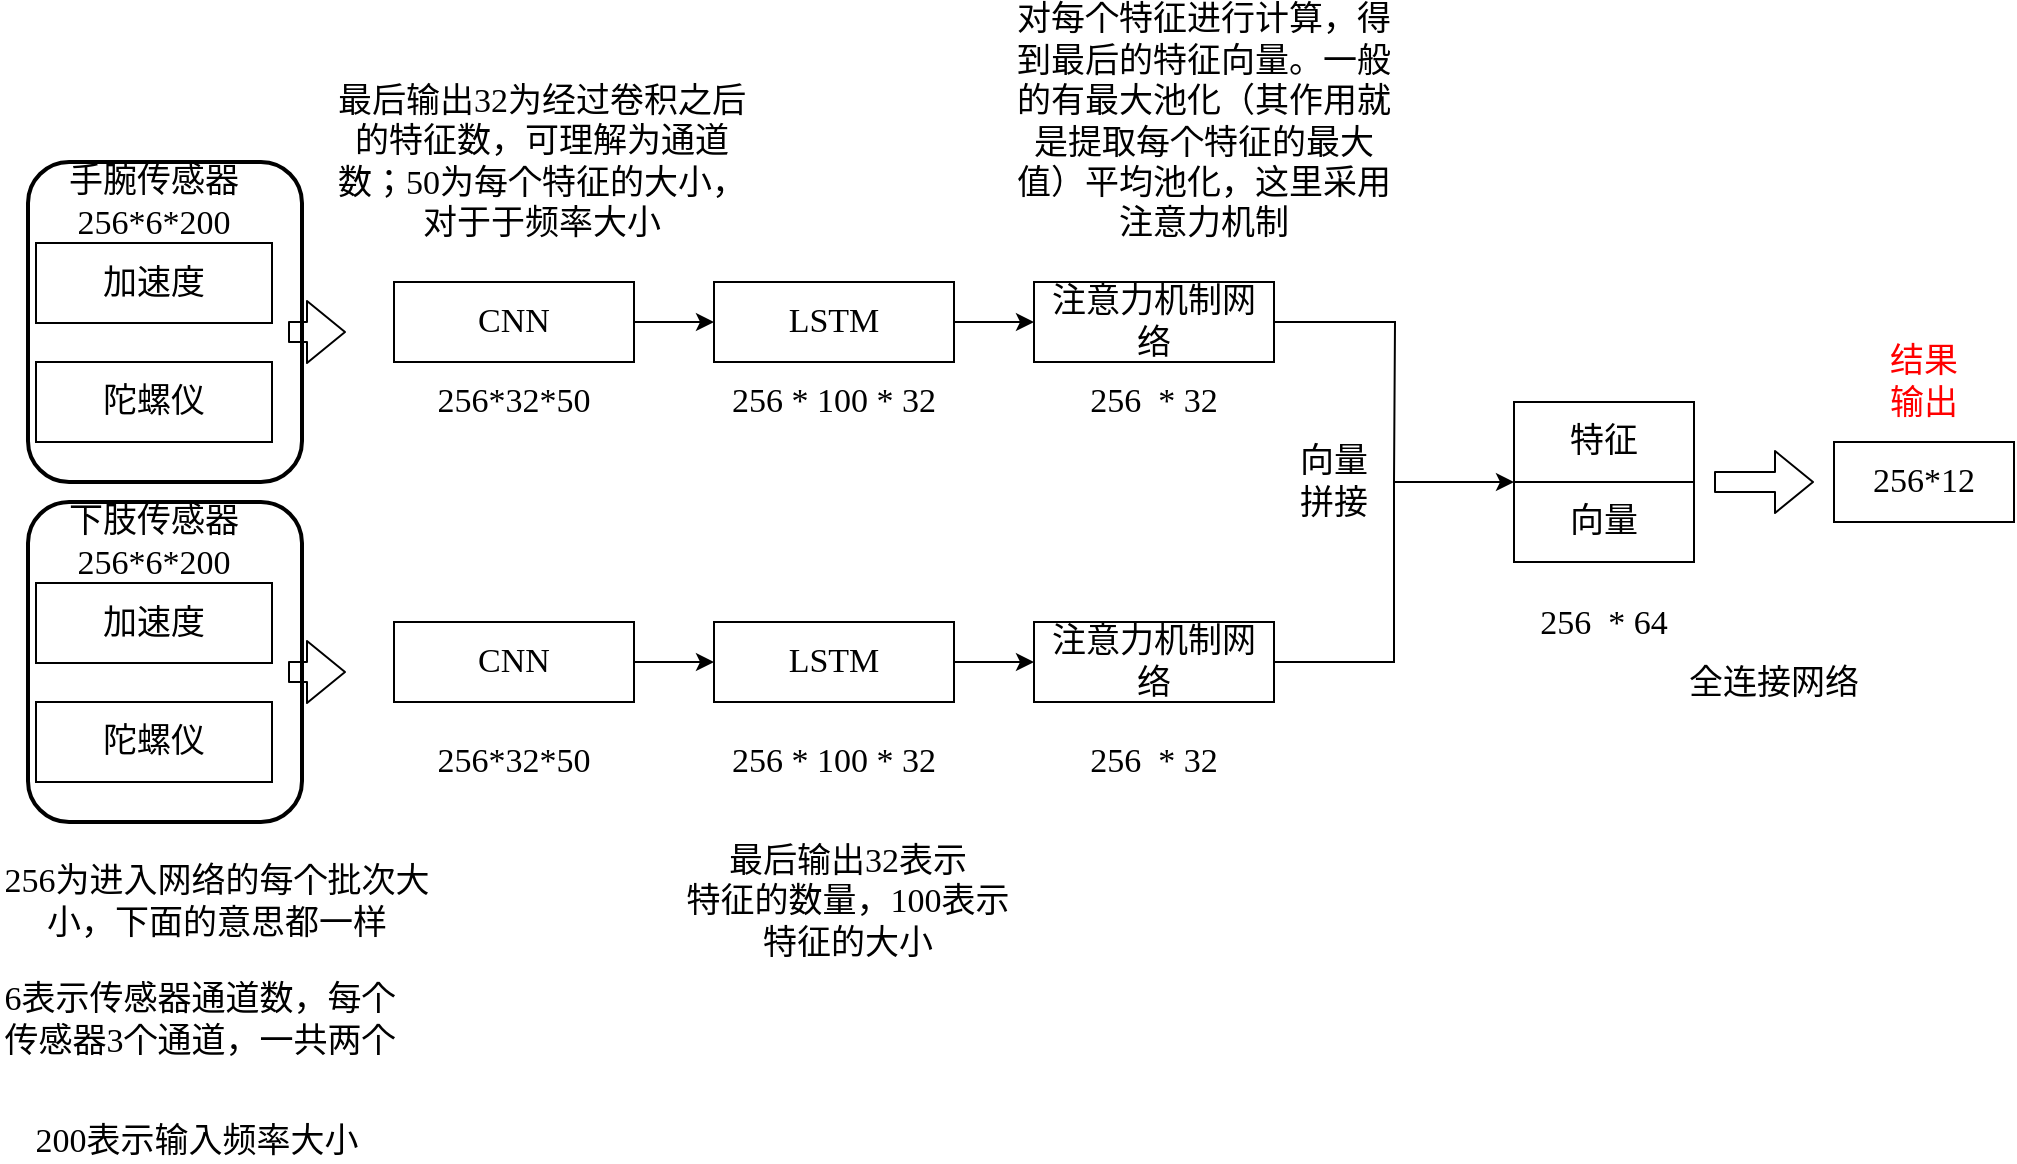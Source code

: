 <mxfile version="12.7.4" type="github">
  <diagram id="5K-epfPXK-ZtKyxg3BmA" name="Page-1">
    <mxGraphModel dx="1019" dy="519" grid="1" gridSize="10" guides="1" tooltips="1" connect="1" arrows="1" fold="1" page="1" pageScale="1" pageWidth="827" pageHeight="1169" math="0" shadow="0">
      <root>
        <mxCell id="0" />
        <mxCell id="1" parent="0" />
        <mxCell id="Sw5dev0Mnj_cI2s5RTNf-1" value="" style="rounded=1;whiteSpace=wrap;html=1;fillColor=none;fontFamily=Times New Roman;strokeColor=#000000;strokeWidth=2;fontSize=17;" vertex="1" parent="1">
          <mxGeometry x="47" y="750" width="137" height="160" as="geometry" />
        </mxCell>
        <mxCell id="Sw5dev0Mnj_cI2s5RTNf-20" value="" style="edgeStyle=orthogonalEdgeStyle;rounded=0;orthogonalLoop=1;jettySize=auto;html=1;fontFamily=Times New Roman;fontSize=17;" edge="1" parent="1" source="Sw5dev0Mnj_cI2s5RTNf-2" target="Sw5dev0Mnj_cI2s5RTNf-18">
          <mxGeometry relative="1" as="geometry" />
        </mxCell>
        <mxCell id="Sw5dev0Mnj_cI2s5RTNf-2" value="&lt;font style=&quot;vertical-align: inherit; font-size: 17px;&quot;&gt;&lt;font style=&quot;vertical-align: inherit; font-size: 17px;&quot;&gt;CNN&lt;/font&gt;&lt;/font&gt;" style="rounded=0;whiteSpace=wrap;html=1;fillColor=none;fontSize=17;fontFamily=Times New Roman;strokeColor=#000000;" vertex="1" parent="1">
          <mxGeometry x="230" y="810" width="120" height="40" as="geometry" />
        </mxCell>
        <mxCell id="Sw5dev0Mnj_cI2s5RTNf-3" value="&lt;font style=&quot;vertical-align: inherit; font-size: 17px;&quot;&gt;&lt;font style=&quot;vertical-align: inherit; font-size: 17px;&quot;&gt;加速度&lt;/font&gt;&lt;/font&gt;" style="rounded=0;whiteSpace=wrap;html=1;fillColor=none;fontSize=17;fontFamily=Times New Roman;strokeColor=#000000;" vertex="1" parent="1">
          <mxGeometry x="51" y="790.5" width="118" height="40" as="geometry" />
        </mxCell>
        <mxCell id="Sw5dev0Mnj_cI2s5RTNf-4" value="&lt;font style=&quot;vertical-align: inherit; font-size: 17px;&quot;&gt;&lt;font style=&quot;vertical-align: inherit; font-size: 17px;&quot;&gt;陀螺仪&lt;/font&gt;&lt;/font&gt;" style="rounded=0;whiteSpace=wrap;html=1;fillColor=none;fontSize=17;fontFamily=Times New Roman;strokeColor=#000000;" vertex="1" parent="1">
          <mxGeometry x="51" y="850" width="118" height="40" as="geometry" />
        </mxCell>
        <mxCell id="Sw5dev0Mnj_cI2s5RTNf-7" value="&lt;font style=&quot;vertical-align: inherit; font-size: 17px;&quot;&gt;&lt;font style=&quot;vertical-align: inherit; font-size: 17px;&quot;&gt;&lt;font style=&quot;vertical-align: inherit; font-size: 17px;&quot;&gt;&lt;font style=&quot;vertical-align: inherit; font-size: 17px;&quot;&gt;手腕传感器&lt;br style=&quot;font-size: 17px;&quot;&gt;256*6*200&lt;br style=&quot;font-size: 17px;&quot;&gt;&lt;/font&gt;&lt;/font&gt;&lt;/font&gt;&lt;/font&gt;" style="text;html=1;strokeColor=none;fillColor=none;align=center;verticalAlign=middle;whiteSpace=wrap;rounded=0;fontFamily=Times New Roman;fontSize=17;" vertex="1" parent="1">
          <mxGeometry x="60" y="760" width="100" height="20" as="geometry" />
        </mxCell>
        <mxCell id="Sw5dev0Mnj_cI2s5RTNf-11" value="" style="shape=flexArrow;endArrow=classic;html=1;fontFamily=Times New Roman;fontSize=17;" edge="1" parent="1">
          <mxGeometry width="50" height="50" relative="1" as="geometry">
            <mxPoint x="177.0" y="835" as="sourcePoint" />
            <mxPoint x="206" y="835" as="targetPoint" />
          </mxGeometry>
        </mxCell>
        <mxCell id="Sw5dev0Mnj_cI2s5RTNf-12" value="" style="rounded=1;whiteSpace=wrap;html=1;fillColor=none;fontFamily=Times New Roman;strokeColor=#000000;strokeWidth=2;fontSize=17;" vertex="1" parent="1">
          <mxGeometry x="47" y="920" width="137" height="160" as="geometry" />
        </mxCell>
        <mxCell id="Sw5dev0Mnj_cI2s5RTNf-13" value="&lt;font style=&quot;vertical-align: inherit; font-size: 17px;&quot;&gt;&lt;font style=&quot;vertical-align: inherit; font-size: 17px;&quot;&gt;加速度&lt;/font&gt;&lt;/font&gt;" style="rounded=0;whiteSpace=wrap;html=1;fillColor=none;fontSize=17;fontFamily=Times New Roman;strokeColor=#000000;" vertex="1" parent="1">
          <mxGeometry x="51" y="960.5" width="118" height="40" as="geometry" />
        </mxCell>
        <mxCell id="Sw5dev0Mnj_cI2s5RTNf-14" value="&lt;font style=&quot;vertical-align: inherit; font-size: 17px;&quot;&gt;&lt;font style=&quot;vertical-align: inherit; font-size: 17px;&quot;&gt;陀螺仪&lt;/font&gt;&lt;/font&gt;" style="rounded=0;whiteSpace=wrap;html=1;fillColor=none;fontSize=17;fontFamily=Times New Roman;strokeColor=#000000;" vertex="1" parent="1">
          <mxGeometry x="51" y="1020" width="118" height="40" as="geometry" />
        </mxCell>
        <mxCell id="Sw5dev0Mnj_cI2s5RTNf-15" value="&lt;font style=&quot;vertical-align: inherit; font-size: 17px;&quot;&gt;&lt;font style=&quot;vertical-align: inherit; font-size: 17px;&quot;&gt;&lt;font style=&quot;vertical-align: inherit; font-size: 17px;&quot;&gt;&lt;font style=&quot;vertical-align: inherit; font-size: 17px;&quot;&gt;&lt;font style=&quot;vertical-align: inherit; font-size: 17px;&quot;&gt;&lt;font style=&quot;vertical-align: inherit; font-size: 17px;&quot;&gt;下肢传感器&lt;br style=&quot;font-size: 17px;&quot;&gt;256*6*200&lt;br style=&quot;font-size: 17px;&quot;&gt;&lt;/font&gt;&lt;/font&gt;&lt;/font&gt;&lt;/font&gt;&lt;/font&gt;&lt;/font&gt;" style="text;html=1;strokeColor=none;fillColor=none;align=center;verticalAlign=middle;whiteSpace=wrap;rounded=0;fontFamily=Times New Roman;fontSize=17;" vertex="1" parent="1">
          <mxGeometry x="60" y="930" width="100" height="20" as="geometry" />
        </mxCell>
        <mxCell id="Sw5dev0Mnj_cI2s5RTNf-16" value="" style="shape=flexArrow;endArrow=classic;html=1;fontFamily=Times New Roman;fontSize=17;" edge="1" parent="1">
          <mxGeometry width="50" height="50" relative="1" as="geometry">
            <mxPoint x="177.0" y="1005" as="sourcePoint" />
            <mxPoint x="206" y="1005" as="targetPoint" />
          </mxGeometry>
        </mxCell>
        <mxCell id="Sw5dev0Mnj_cI2s5RTNf-21" value="" style="edgeStyle=orthogonalEdgeStyle;rounded=0;orthogonalLoop=1;jettySize=auto;html=1;fontFamily=Times New Roman;fontSize=17;" edge="1" parent="1" source="Sw5dev0Mnj_cI2s5RTNf-17" target="Sw5dev0Mnj_cI2s5RTNf-19">
          <mxGeometry relative="1" as="geometry" />
        </mxCell>
        <mxCell id="Sw5dev0Mnj_cI2s5RTNf-17" value="&lt;font style=&quot;vertical-align: inherit; font-size: 17px;&quot;&gt;&lt;font style=&quot;vertical-align: inherit; font-size: 17px;&quot;&gt;CNN&lt;/font&gt;&lt;/font&gt;" style="rounded=0;whiteSpace=wrap;html=1;fillColor=none;fontSize=17;fontFamily=Times New Roman;strokeColor=#000000;" vertex="1" parent="1">
          <mxGeometry x="230" y="980" width="120" height="40" as="geometry" />
        </mxCell>
        <mxCell id="Sw5dev0Mnj_cI2s5RTNf-23" value="" style="edgeStyle=orthogonalEdgeStyle;rounded=0;orthogonalLoop=1;jettySize=auto;html=1;fontFamily=Times New Roman;fontSize=17;" edge="1" parent="1" source="Sw5dev0Mnj_cI2s5RTNf-18" target="Sw5dev0Mnj_cI2s5RTNf-22">
          <mxGeometry relative="1" as="geometry" />
        </mxCell>
        <mxCell id="Sw5dev0Mnj_cI2s5RTNf-18" value="&lt;font style=&quot;vertical-align: inherit; font-size: 17px;&quot;&gt;&lt;font style=&quot;vertical-align: inherit; font-size: 17px;&quot;&gt;&lt;font style=&quot;vertical-align: inherit; font-size: 17px;&quot;&gt;&lt;font style=&quot;vertical-align: inherit; font-size: 17px;&quot;&gt;LSTM&lt;/font&gt;&lt;/font&gt;&lt;/font&gt;&lt;/font&gt;" style="rounded=0;whiteSpace=wrap;html=1;fillColor=none;fontSize=17;fontFamily=Times New Roman;strokeColor=#000000;" vertex="1" parent="1">
          <mxGeometry x="390" y="810" width="120" height="40" as="geometry" />
        </mxCell>
        <mxCell id="Sw5dev0Mnj_cI2s5RTNf-44" value="" style="edgeStyle=orthogonalEdgeStyle;rounded=0;orthogonalLoop=1;jettySize=auto;html=1;startArrow=none;startFill=0;strokeColor=#000000;endArrow=none;endFill=0;fontFamily=Times New Roman;fontSize=17;" edge="1" parent="1" source="Sw5dev0Mnj_cI2s5RTNf-22">
          <mxGeometry relative="1" as="geometry">
            <mxPoint x="730" y="910" as="targetPoint" />
          </mxGeometry>
        </mxCell>
        <mxCell id="Sw5dev0Mnj_cI2s5RTNf-22" value="&lt;font style=&quot;vertical-align: inherit; font-size: 17px;&quot;&gt;&lt;font style=&quot;vertical-align: inherit; font-size: 17px;&quot;&gt;&lt;font style=&quot;vertical-align: inherit; font-size: 17px;&quot;&gt;&lt;font style=&quot;vertical-align: inherit; font-size: 17px;&quot;&gt;&lt;font style=&quot;vertical-align: inherit; font-size: 17px;&quot;&gt;&lt;font style=&quot;vertical-align: inherit; font-size: 17px;&quot;&gt;注意力机制网络&lt;/font&gt;&lt;/font&gt;&lt;/font&gt;&lt;/font&gt;&lt;/font&gt;&lt;/font&gt;" style="rounded=0;whiteSpace=wrap;html=1;fillColor=none;fontSize=17;fontFamily=Times New Roman;strokeColor=#000000;" vertex="1" parent="1">
          <mxGeometry x="550" y="810" width="120" height="40" as="geometry" />
        </mxCell>
        <mxCell id="Sw5dev0Mnj_cI2s5RTNf-43" value="&lt;font style=&quot;vertical-align: inherit; font-size: 17px;&quot;&gt;&lt;font style=&quot;vertical-align: inherit; font-size: 17px;&quot;&gt;特征&lt;br style=&quot;font-size: 17px;&quot;&gt;&lt;/font&gt;&lt;/font&gt;" style="rounded=0;whiteSpace=wrap;html=1;fillColor=none;fontSize=17;fontFamily=Times New Roman;strokeColor=#000000;" vertex="1" parent="1">
          <mxGeometry x="790" y="870" width="90" height="40" as="geometry" />
        </mxCell>
        <mxCell id="Sw5dev0Mnj_cI2s5RTNf-25" value="" style="edgeStyle=orthogonalEdgeStyle;rounded=0;orthogonalLoop=1;jettySize=auto;html=1;fontFamily=Times New Roman;fontSize=17;" edge="1" parent="1" source="Sw5dev0Mnj_cI2s5RTNf-19" target="Sw5dev0Mnj_cI2s5RTNf-24">
          <mxGeometry relative="1" as="geometry" />
        </mxCell>
        <mxCell id="Sw5dev0Mnj_cI2s5RTNf-19" value="&lt;font style=&quot;vertical-align: inherit; font-size: 17px;&quot;&gt;&lt;font style=&quot;vertical-align: inherit; font-size: 17px;&quot;&gt;&lt;font style=&quot;vertical-align: inherit; font-size: 17px;&quot;&gt;&lt;font style=&quot;vertical-align: inherit; font-size: 17px;&quot;&gt;LSTM&lt;/font&gt;&lt;/font&gt;&lt;/font&gt;&lt;/font&gt;" style="rounded=0;whiteSpace=wrap;html=1;fillColor=none;fontSize=17;fontFamily=Times New Roman;strokeColor=#000000;" vertex="1" parent="1">
          <mxGeometry x="390" y="980" width="120" height="40" as="geometry" />
        </mxCell>
        <mxCell id="Sw5dev0Mnj_cI2s5RTNf-34" value="" style="edgeStyle=orthogonalEdgeStyle;rounded=0;orthogonalLoop=1;jettySize=auto;html=1;entryX=0;entryY=0;entryDx=0;entryDy=0;fontFamily=Times New Roman;fontSize=17;" edge="1" parent="1" source="Sw5dev0Mnj_cI2s5RTNf-24" target="Sw5dev0Mnj_cI2s5RTNf-33">
          <mxGeometry relative="1" as="geometry">
            <Array as="points">
              <mxPoint x="730" y="1000" />
              <mxPoint x="730" y="910" />
            </Array>
          </mxGeometry>
        </mxCell>
        <mxCell id="Sw5dev0Mnj_cI2s5RTNf-24" value="&lt;font style=&quot;vertical-align: inherit; font-size: 17px;&quot;&gt;&lt;font style=&quot;vertical-align: inherit; font-size: 17px;&quot;&gt;&lt;font style=&quot;vertical-align: inherit; font-size: 17px;&quot;&gt;&lt;font style=&quot;vertical-align: inherit; font-size: 17px;&quot;&gt;&lt;font style=&quot;vertical-align: inherit; font-size: 17px;&quot;&gt;&lt;font style=&quot;vertical-align: inherit; font-size: 17px;&quot;&gt;注意力机制网络&lt;/font&gt;&lt;/font&gt;&lt;/font&gt;&lt;/font&gt;&lt;/font&gt;&lt;/font&gt;" style="rounded=0;whiteSpace=wrap;html=1;fillColor=none;fontSize=17;fontFamily=Times New Roman;strokeColor=#000000;" vertex="1" parent="1">
          <mxGeometry x="550" y="980" width="120" height="40" as="geometry" />
        </mxCell>
        <mxCell id="Sw5dev0Mnj_cI2s5RTNf-33" value="向量" style="rounded=0;whiteSpace=wrap;html=1;fillColor=none;fontSize=17;fontFamily=Times New Roman;strokeColor=#000000;" vertex="1" parent="1">
          <mxGeometry x="790" y="910" width="90" height="40" as="geometry" />
        </mxCell>
        <mxCell id="Sw5dev0Mnj_cI2s5RTNf-26" value="&lt;font style=&quot;vertical-align: inherit; font-size: 17px;&quot;&gt;&lt;font style=&quot;vertical-align: inherit; font-size: 17px;&quot;&gt;256*32*50&lt;/font&gt;&lt;/font&gt;" style="text;html=1;strokeColor=none;fillColor=none;align=center;verticalAlign=middle;whiteSpace=wrap;rounded=0;fontFamily=Times New Roman;fontSize=17;" vertex="1" parent="1">
          <mxGeometry x="270" y="860" width="40" height="20" as="geometry" />
        </mxCell>
        <mxCell id="Sw5dev0Mnj_cI2s5RTNf-27" value="&lt;font style=&quot;vertical-align: inherit; font-size: 17px;&quot;&gt;&lt;font style=&quot;vertical-align: inherit; font-size: 17px;&quot;&gt;256*32*50&lt;/font&gt;&lt;/font&gt;" style="text;html=1;strokeColor=none;fillColor=none;align=center;verticalAlign=middle;whiteSpace=wrap;rounded=0;fontFamily=Times New Roman;fontSize=17;" vertex="1" parent="1">
          <mxGeometry x="270" y="1040" width="40" height="20" as="geometry" />
        </mxCell>
        <mxCell id="Sw5dev0Mnj_cI2s5RTNf-28" value="&lt;font style=&quot;vertical-align: inherit; font-size: 17px;&quot;&gt;&lt;font style=&quot;vertical-align: inherit; font-size: 17px;&quot;&gt;&lt;font style=&quot;vertical-align: inherit; font-size: 17px;&quot;&gt;&lt;font style=&quot;vertical-align: inherit; font-size: 17px;&quot;&gt;256 * 100 * 32&lt;/font&gt;&lt;/font&gt;&lt;/font&gt;&lt;/font&gt;" style="text;html=1;strokeColor=none;fillColor=none;align=center;verticalAlign=middle;whiteSpace=wrap;rounded=0;fontFamily=Times New Roman;fontSize=17;" vertex="1" parent="1">
          <mxGeometry x="395" y="860" width="110" height="20" as="geometry" />
        </mxCell>
        <mxCell id="Sw5dev0Mnj_cI2s5RTNf-29" value="&lt;font style=&quot;vertical-align: inherit; font-size: 17px;&quot;&gt;&lt;font style=&quot;vertical-align: inherit; font-size: 17px;&quot;&gt;&lt;font style=&quot;vertical-align: inherit; font-size: 17px;&quot;&gt;&lt;font style=&quot;vertical-align: inherit; font-size: 17px;&quot;&gt;256 * 100 * 32&lt;/font&gt;&lt;/font&gt;&lt;/font&gt;&lt;/font&gt;" style="text;html=1;strokeColor=none;fillColor=none;align=center;verticalAlign=middle;whiteSpace=wrap;rounded=0;fontFamily=Times New Roman;fontSize=17;" vertex="1" parent="1">
          <mxGeometry x="395" y="1040" width="110" height="20" as="geometry" />
        </mxCell>
        <mxCell id="Sw5dev0Mnj_cI2s5RTNf-30" value="&lt;font style=&quot;vertical-align: inherit; font-size: 17px;&quot;&gt;&lt;font style=&quot;vertical-align: inherit; font-size: 17px;&quot;&gt;&lt;font style=&quot;vertical-align: inherit; font-size: 17px;&quot;&gt;&lt;font style=&quot;vertical-align: inherit; font-size: 17px;&quot;&gt;&lt;font style=&quot;vertical-align: inherit; font-size: 17px;&quot;&gt;&lt;font style=&quot;vertical-align: inherit; font-size: 17px;&quot;&gt;256&amp;nbsp; * 32&lt;/font&gt;&lt;/font&gt;&lt;/font&gt;&lt;/font&gt;&lt;/font&gt;&lt;/font&gt;" style="text;html=1;strokeColor=none;fillColor=none;align=center;verticalAlign=middle;whiteSpace=wrap;rounded=0;fontFamily=Times New Roman;fontSize=17;" vertex="1" parent="1">
          <mxGeometry x="570" y="860" width="80" height="20" as="geometry" />
        </mxCell>
        <mxCell id="Sw5dev0Mnj_cI2s5RTNf-31" value="&lt;font style=&quot;vertical-align: inherit; font-size: 17px;&quot;&gt;&lt;font style=&quot;vertical-align: inherit; font-size: 17px;&quot;&gt;&lt;font style=&quot;vertical-align: inherit; font-size: 17px;&quot;&gt;&lt;font style=&quot;vertical-align: inherit; font-size: 17px;&quot;&gt;&lt;font style=&quot;vertical-align: inherit; font-size: 17px;&quot;&gt;&lt;font style=&quot;vertical-align: inherit; font-size: 17px;&quot;&gt;256&amp;nbsp; * 32&lt;/font&gt;&lt;/font&gt;&lt;/font&gt;&lt;/font&gt;&lt;/font&gt;&lt;/font&gt;" style="text;html=1;strokeColor=none;fillColor=none;align=center;verticalAlign=middle;whiteSpace=wrap;rounded=0;fontFamily=Times New Roman;fontSize=17;" vertex="1" parent="1">
          <mxGeometry x="570" y="1040" width="80" height="20" as="geometry" />
        </mxCell>
        <mxCell id="Sw5dev0Mnj_cI2s5RTNf-45" value="向量拼接" style="text;html=1;strokeColor=none;fillColor=none;align=center;verticalAlign=middle;whiteSpace=wrap;rounded=0;fontFamily=Times New Roman;fontSize=17;" vertex="1" parent="1">
          <mxGeometry x="680" y="900" width="40" height="20" as="geometry" />
        </mxCell>
        <mxCell id="Sw5dev0Mnj_cI2s5RTNf-46" value="&lt;font style=&quot;vertical-align: inherit; font-size: 17px;&quot;&gt;&lt;font style=&quot;vertical-align: inherit; font-size: 17px;&quot;&gt;&lt;font style=&quot;vertical-align: inherit; font-size: 17px;&quot;&gt;&lt;font style=&quot;vertical-align: inherit; font-size: 17px;&quot;&gt;&lt;font style=&quot;vertical-align: inherit; font-size: 17px;&quot;&gt;&lt;font style=&quot;vertical-align: inherit; font-size: 17px;&quot;&gt;256&amp;nbsp; * 64&lt;/font&gt;&lt;/font&gt;&lt;/font&gt;&lt;/font&gt;&lt;/font&gt;&lt;/font&gt;" style="text;html=1;strokeColor=none;fillColor=none;align=center;verticalAlign=middle;whiteSpace=wrap;rounded=0;fontFamily=Times New Roman;fontSize=17;" vertex="1" parent="1">
          <mxGeometry x="795" y="970.5" width="80" height="20" as="geometry" />
        </mxCell>
        <mxCell id="Sw5dev0Mnj_cI2s5RTNf-47" value="256*12" style="rounded=0;whiteSpace=wrap;html=1;fontFamily=Times New Roman;fontSize=17;" vertex="1" parent="1">
          <mxGeometry x="950" y="890" width="90" height="40" as="geometry" />
        </mxCell>
        <mxCell id="Sw5dev0Mnj_cI2s5RTNf-48" value="" style="shape=flexArrow;endArrow=classic;html=1;strokeColor=#000000;fontFamily=Times New Roman;fontSize=17;" edge="1" parent="1">
          <mxGeometry width="50" height="50" relative="1" as="geometry">
            <mxPoint x="890" y="910" as="sourcePoint" />
            <mxPoint x="940" y="910" as="targetPoint" />
          </mxGeometry>
        </mxCell>
        <mxCell id="Sw5dev0Mnj_cI2s5RTNf-49" value="全连接网络" style="text;html=1;strokeColor=none;fillColor=none;align=center;verticalAlign=middle;whiteSpace=wrap;rounded=0;fontFamily=Times New Roman;fontSize=17;" vertex="1" parent="1">
          <mxGeometry x="850" y="1000.5" width="140" height="20" as="geometry" />
        </mxCell>
        <mxCell id="Sw5dev0Mnj_cI2s5RTNf-50" value="&lt;font color=&quot;#ff0000&quot;&gt;结果输出&lt;/font&gt;" style="text;html=1;strokeColor=none;fillColor=none;align=center;verticalAlign=middle;whiteSpace=wrap;rounded=0;fontFamily=Times New Roman;fontSize=17;" vertex="1" parent="1">
          <mxGeometry x="975" y="850" width="40" height="20" as="geometry" />
        </mxCell>
        <mxCell id="Sw5dev0Mnj_cI2s5RTNf-51" value="256为进入网络的每个批次大小，下面的意思都一样" style="text;html=1;strokeColor=none;fillColor=none;align=center;verticalAlign=middle;whiteSpace=wrap;rounded=0;fontFamily=Times New Roman;fontSize=17;" vertex="1" parent="1">
          <mxGeometry x="33" y="1100" width="217" height="40" as="geometry" />
        </mxCell>
        <mxCell id="Sw5dev0Mnj_cI2s5RTNf-54" value="6表示传感器通道数，每个传感器3个通道，一共两个" style="text;html=1;strokeColor=none;fillColor=none;align=center;verticalAlign=middle;whiteSpace=wrap;rounded=0;fontFamily=Times New Roman;fontSize=17;" vertex="1" parent="1">
          <mxGeometry x="33" y="1169" width="200" height="20" as="geometry" />
        </mxCell>
        <mxCell id="Sw5dev0Mnj_cI2s5RTNf-55" value="200表示输入频率大小" style="text;html=1;strokeColor=none;fillColor=none;align=center;verticalAlign=middle;whiteSpace=wrap;rounded=0;fontFamily=Times New Roman;fontSize=17;" vertex="1" parent="1">
          <mxGeometry x="46" y="1230" width="171" height="20" as="geometry" />
        </mxCell>
        <mxCell id="Sw5dev0Mnj_cI2s5RTNf-56" value="最后输出32为经过卷积之后的特征数，可理解为通道数；50为每个特征的大小，&lt;br&gt;对于于频率大小" style="text;html=1;strokeColor=none;fillColor=none;align=center;verticalAlign=middle;whiteSpace=wrap;rounded=0;fontFamily=Times New Roman;fontSize=17;" vertex="1" parent="1">
          <mxGeometry x="194" y="740" width="220" height="20" as="geometry" />
        </mxCell>
        <mxCell id="Sw5dev0Mnj_cI2s5RTNf-57" value="最后输出32表示&lt;br&gt;特征的数量，100表示&lt;br&gt;特征的大小" style="text;html=1;strokeColor=none;fillColor=none;align=center;verticalAlign=middle;whiteSpace=wrap;rounded=0;fontFamily=Times New Roman;fontSize=17;" vertex="1" parent="1">
          <mxGeometry x="344" y="1080" width="226" height="80" as="geometry" />
        </mxCell>
        <mxCell id="Sw5dev0Mnj_cI2s5RTNf-58" value="对每个特征进行计算，得到最后的特征向量。一般的有最大池化（其作用就是提取每个特征的最大值）平均池化，这里采用注意力机制" style="text;html=1;strokeColor=none;fillColor=none;align=center;verticalAlign=middle;whiteSpace=wrap;rounded=0;fontFamily=Times New Roman;fontSize=17;" vertex="1" parent="1">
          <mxGeometry x="540" y="680" width="190" height="100" as="geometry" />
        </mxCell>
      </root>
    </mxGraphModel>
  </diagram>
</mxfile>
